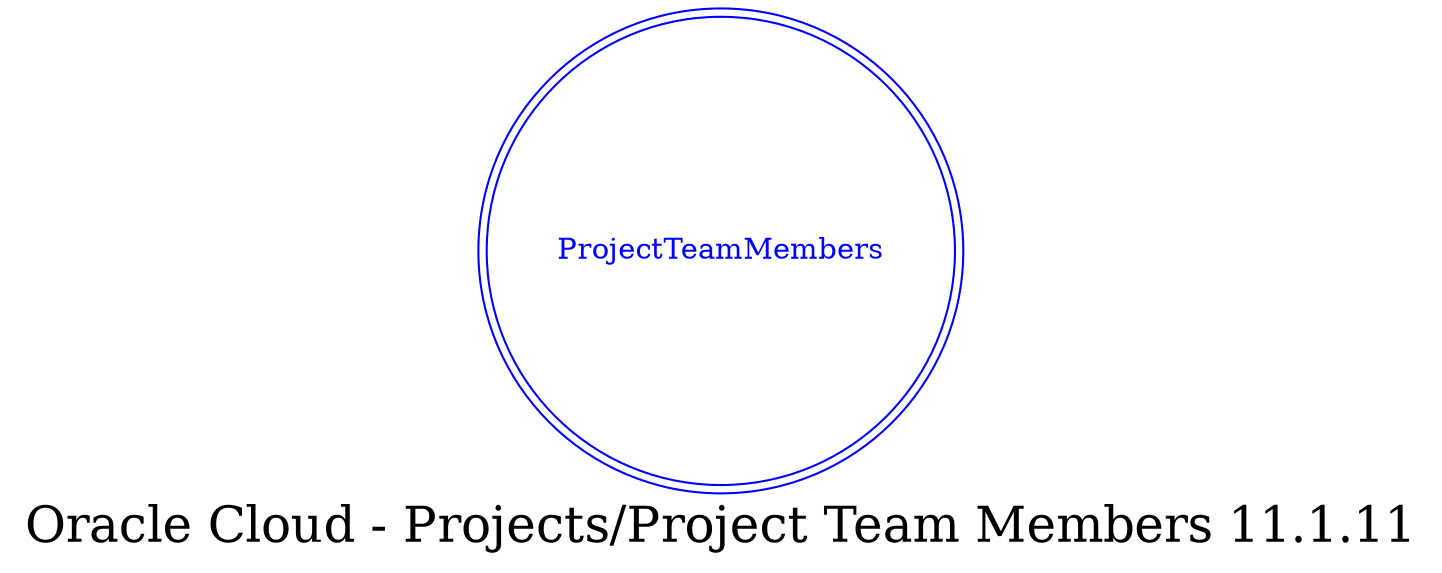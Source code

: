 digraph LexiconGraph {
graph[label="Oracle Cloud - Projects/Project Team Members 11.1.11", fontsize=24]
splines=true
"ProjectTeamMembers" [color=blue, fontcolor=blue, shape=doublecircle]
}
